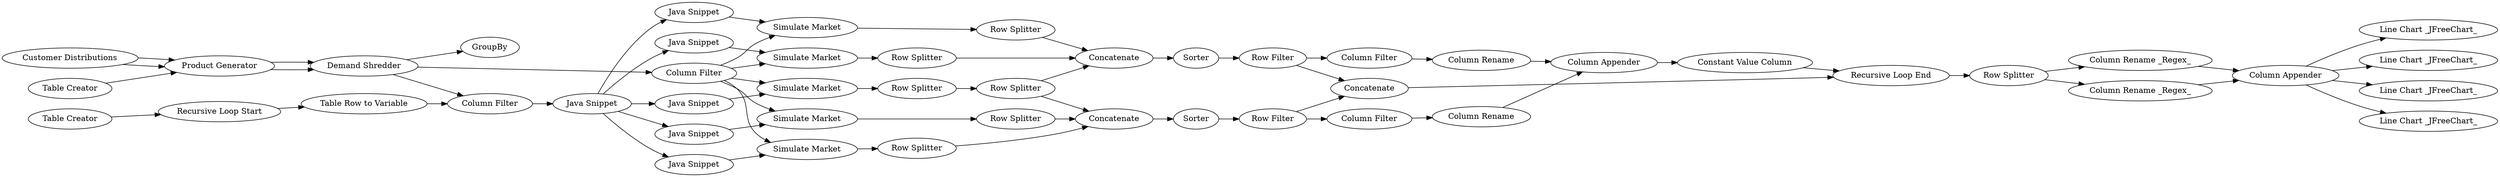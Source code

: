 digraph {
	2 [label="Table Creator"]
	3 [label="Customer Distributions"]
	4 [label="Product Generator"]
	5 [label="Column Filter"]
	6 [label="Table Creator"]
	7 [label="Recursive Loop Start"]
	9 [label="Java Snippet"]
	10 [label="Java Snippet"]
	11 [label="Java Snippet"]
	12 [label="Java Snippet"]
	13 [label="Java Snippet"]
	14 [label="Java Snippet"]
	15 [label="Column Filter"]
	16 [label="Simulate Market"]
	17 [label="Simulate Market"]
	18 [label="Simulate Market"]
	19 [label="Simulate Market"]
	20 [label="Simulate Market"]
	21 [label="Row Splitter"]
	22 [label="Row Splitter"]
	23 [label="Row Splitter"]
	24 [label="Row Splitter"]
	25 [label="Row Splitter"]
	26 [label="Row Splitter"]
	29 [label=Sorter]
	30 [label=Sorter]
	31 [label="Row Filter"]
	32 [label="Row Filter"]
	33 [label="Column Filter"]
	34 [label="Column Filter"]
	35 [label="Column Rename"]
	36 [label="Column Rename"]
	38 [label="Constant Value Column"]
	39 [label="Recursive Loop End"]
	40 [label=Concatenate]
	41 [label="Row Splitter"]
	42 [label="Column Rename _Regex_"]
	43 [label="Column Rename _Regex_"]
	45 [label="Line Chart _JFreeChart_"]
	46 [label="Line Chart _JFreeChart_"]
	47 [label="Line Chart _JFreeChart_"]
	48 [label="Line Chart _JFreeChart_"]
	49 [label="Demand Shredder"]
	50 [label=GroupBy]
	51 [label="Column Appender"]
	52 [label="Column Appender"]
	53 [label=Concatenate]
	54 [label=Concatenate]
	55 [label="Table Row to Variable"]
	2 -> 4
	3 -> 4
	3 -> 4
	4 -> 49
	4 -> 49
	5 -> 9
	6 -> 7
	7 -> 55
	9 -> 11
	9 -> 10
	9 -> 13
	9 -> 12
	9 -> 14
	10 -> 18
	11 -> 16
	12 -> 17
	13 -> 20
	14 -> 19
	15 -> 20
	15 -> 19
	15 -> 18
	15 -> 17
	15 -> 16
	16 -> 21
	17 -> 22
	18 -> 23
	19 -> 24
	20 -> 25
	21 -> 53
	22 -> 53
	23 -> 26
	24 -> 54
	25 -> 54
	26 -> 53
	26 -> 54
	29 -> 31
	30 -> 32
	31 -> 40
	31 -> 33
	32 -> 34
	32 -> 40
	33 -> 35
	34 -> 36
	35 -> 52
	36 -> 52
	38 -> 39
	39 -> 41
	40 -> 39
	41 -> 43
	41 -> 42
	42 -> 51
	43 -> 51
	49 -> 50
	49 -> 5
	49 -> 15
	51 -> 48
	51 -> 47
	51 -> 46
	51 -> 45
	52 -> 38
	53 -> 29
	54 -> 30
	55 -> 5
	rankdir=LR
}
